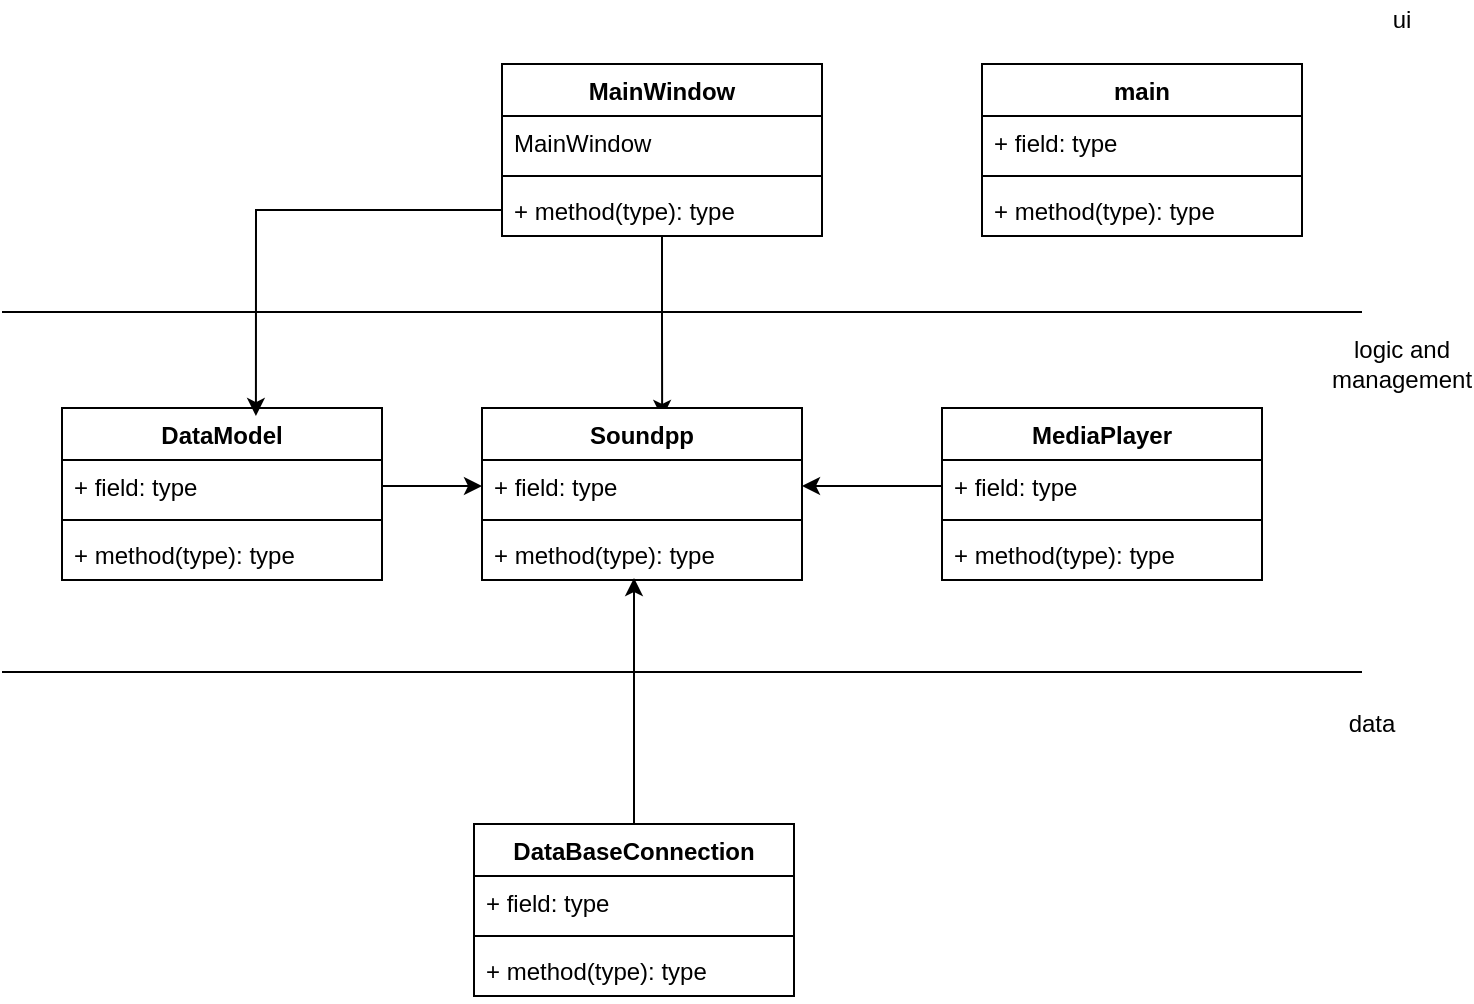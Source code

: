 <mxfile version="12.1.3" type="device" pages="1"><diagram id="tUZVbDTYxAbacZR-sXpI" name="Page-1"><mxGraphModel dx="1168" dy="490" grid="1" gridSize="10" guides="1" tooltips="1" connect="1" arrows="1" fold="1" page="1" pageScale="1" pageWidth="827" pageHeight="1169" math="0" shadow="0"><root><mxCell id="0"/><mxCell id="1" parent="0"/><mxCell id="myJWdsJx_E5_dpZCowXa-38" style="edgeStyle=orthogonalEdgeStyle;rounded=0;orthogonalLoop=1;jettySize=auto;html=1;entryX=0.563;entryY=0.058;entryDx=0;entryDy=0;entryPerimeter=0;" parent="1" source="myJWdsJx_E5_dpZCowXa-1" target="myJWdsJx_E5_dpZCowXa-10" edge="1"><mxGeometry relative="1" as="geometry"/></mxCell><mxCell id="myJWdsJx_E5_dpZCowXa-1" value="MainWindow" style="swimlane;fontStyle=1;align=center;verticalAlign=top;childLayout=stackLayout;horizontal=1;startSize=26;horizontalStack=0;resizeParent=1;resizeParentMax=0;resizeLast=0;collapsible=1;marginBottom=0;" parent="1" vertex="1"><mxGeometry x="310" y="60" width="160" height="86" as="geometry"/></mxCell><mxCell id="myJWdsJx_E5_dpZCowXa-2" value="MainWindow&#xA;" style="text;strokeColor=none;fillColor=none;align=left;verticalAlign=top;spacingLeft=4;spacingRight=4;overflow=hidden;rotatable=0;points=[[0,0.5],[1,0.5]];portConstraint=eastwest;" parent="myJWdsJx_E5_dpZCowXa-1" vertex="1"><mxGeometry y="26" width="160" height="26" as="geometry"/></mxCell><mxCell id="myJWdsJx_E5_dpZCowXa-3" value="" style="line;strokeWidth=1;fillColor=none;align=left;verticalAlign=middle;spacingTop=-1;spacingLeft=3;spacingRight=3;rotatable=0;labelPosition=right;points=[];portConstraint=eastwest;" parent="myJWdsJx_E5_dpZCowXa-1" vertex="1"><mxGeometry y="52" width="160" height="8" as="geometry"/></mxCell><mxCell id="myJWdsJx_E5_dpZCowXa-4" value="+ method(type): type" style="text;strokeColor=none;fillColor=none;align=left;verticalAlign=top;spacingLeft=4;spacingRight=4;overflow=hidden;rotatable=0;points=[[0,0.5],[1,0.5]];portConstraint=eastwest;" parent="myJWdsJx_E5_dpZCowXa-1" vertex="1"><mxGeometry y="60" width="160" height="26" as="geometry"/></mxCell><mxCell id="myJWdsJx_E5_dpZCowXa-5" value="DataModel" style="swimlane;fontStyle=1;align=center;verticalAlign=top;childLayout=stackLayout;horizontal=1;startSize=26;horizontalStack=0;resizeParent=1;resizeParentMax=0;resizeLast=0;collapsible=1;marginBottom=0;" parent="1" vertex="1"><mxGeometry x="90" y="232" width="160" height="86" as="geometry"/></mxCell><mxCell id="myJWdsJx_E5_dpZCowXa-6" value="+ field: type" style="text;strokeColor=none;fillColor=none;align=left;verticalAlign=top;spacingLeft=4;spacingRight=4;overflow=hidden;rotatable=0;points=[[0,0.5],[1,0.5]];portConstraint=eastwest;" parent="myJWdsJx_E5_dpZCowXa-5" vertex="1"><mxGeometry y="26" width="160" height="26" as="geometry"/></mxCell><mxCell id="myJWdsJx_E5_dpZCowXa-7" value="" style="line;strokeWidth=1;fillColor=none;align=left;verticalAlign=middle;spacingTop=-1;spacingLeft=3;spacingRight=3;rotatable=0;labelPosition=right;points=[];portConstraint=eastwest;" parent="myJWdsJx_E5_dpZCowXa-5" vertex="1"><mxGeometry y="52" width="160" height="8" as="geometry"/></mxCell><mxCell id="myJWdsJx_E5_dpZCowXa-8" value="+ method(type): type" style="text;strokeColor=none;fillColor=none;align=left;verticalAlign=top;spacingLeft=4;spacingRight=4;overflow=hidden;rotatable=0;points=[[0,0.5],[1,0.5]];portConstraint=eastwest;" parent="myJWdsJx_E5_dpZCowXa-5" vertex="1"><mxGeometry y="60" width="160" height="26" as="geometry"/></mxCell><mxCell id="myJWdsJx_E5_dpZCowXa-9" value="" style="line;strokeWidth=1;fillColor=none;align=left;verticalAlign=middle;spacingTop=-1;spacingLeft=3;spacingRight=3;rotatable=0;labelPosition=right;points=[];portConstraint=eastwest;" parent="1" vertex="1"><mxGeometry x="60" y="180" width="680" height="8" as="geometry"/></mxCell><mxCell id="myJWdsJx_E5_dpZCowXa-10" value="Soundpp&#xA;" style="swimlane;fontStyle=1;align=center;verticalAlign=top;childLayout=stackLayout;horizontal=1;startSize=26;horizontalStack=0;resizeParent=1;resizeParentMax=0;resizeLast=0;collapsible=1;marginBottom=0;" parent="1" vertex="1"><mxGeometry x="300" y="232" width="160" height="86" as="geometry"/></mxCell><mxCell id="myJWdsJx_E5_dpZCowXa-11" value="+ field: type" style="text;strokeColor=none;fillColor=none;align=left;verticalAlign=top;spacingLeft=4;spacingRight=4;overflow=hidden;rotatable=0;points=[[0,0.5],[1,0.5]];portConstraint=eastwest;" parent="myJWdsJx_E5_dpZCowXa-10" vertex="1"><mxGeometry y="26" width="160" height="26" as="geometry"/></mxCell><mxCell id="myJWdsJx_E5_dpZCowXa-12" value="" style="line;strokeWidth=1;fillColor=none;align=left;verticalAlign=middle;spacingTop=-1;spacingLeft=3;spacingRight=3;rotatable=0;labelPosition=right;points=[];portConstraint=eastwest;" parent="myJWdsJx_E5_dpZCowXa-10" vertex="1"><mxGeometry y="52" width="160" height="8" as="geometry"/></mxCell><mxCell id="myJWdsJx_E5_dpZCowXa-13" value="+ method(type): type" style="text;strokeColor=none;fillColor=none;align=left;verticalAlign=top;spacingLeft=4;spacingRight=4;overflow=hidden;rotatable=0;points=[[0,0.5],[1,0.5]];portConstraint=eastwest;" parent="myJWdsJx_E5_dpZCowXa-10" vertex="1"><mxGeometry y="60" width="160" height="26" as="geometry"/></mxCell><mxCell id="myJWdsJx_E5_dpZCowXa-26" style="edgeStyle=orthogonalEdgeStyle;rounded=0;orthogonalLoop=1;jettySize=auto;html=1;exitX=0.5;exitY=0;exitDx=0;exitDy=0;entryX=0.475;entryY=0.962;entryDx=0;entryDy=0;entryPerimeter=0;" parent="1" source="myJWdsJx_E5_dpZCowXa-14" target="myJWdsJx_E5_dpZCowXa-13" edge="1"><mxGeometry relative="1" as="geometry"/></mxCell><mxCell id="myJWdsJx_E5_dpZCowXa-14" value="DataBaseConnection&#xA;" style="swimlane;fontStyle=1;align=center;verticalAlign=top;childLayout=stackLayout;horizontal=1;startSize=26;horizontalStack=0;resizeParent=1;resizeParentMax=0;resizeLast=0;collapsible=1;marginBottom=0;" parent="1" vertex="1"><mxGeometry x="296" y="440" width="160" height="86" as="geometry"/></mxCell><mxCell id="myJWdsJx_E5_dpZCowXa-15" value="+ field: type" style="text;strokeColor=none;fillColor=none;align=left;verticalAlign=top;spacingLeft=4;spacingRight=4;overflow=hidden;rotatable=0;points=[[0,0.5],[1,0.5]];portConstraint=eastwest;" parent="myJWdsJx_E5_dpZCowXa-14" vertex="1"><mxGeometry y="26" width="160" height="26" as="geometry"/></mxCell><mxCell id="myJWdsJx_E5_dpZCowXa-16" value="" style="line;strokeWidth=1;fillColor=none;align=left;verticalAlign=middle;spacingTop=-1;spacingLeft=3;spacingRight=3;rotatable=0;labelPosition=right;points=[];portConstraint=eastwest;" parent="myJWdsJx_E5_dpZCowXa-14" vertex="1"><mxGeometry y="52" width="160" height="8" as="geometry"/></mxCell><mxCell id="myJWdsJx_E5_dpZCowXa-17" value="+ method(type): type" style="text;strokeColor=none;fillColor=none;align=left;verticalAlign=top;spacingLeft=4;spacingRight=4;overflow=hidden;rotatable=0;points=[[0,0.5],[1,0.5]];portConstraint=eastwest;" parent="myJWdsJx_E5_dpZCowXa-14" vertex="1"><mxGeometry y="60" width="160" height="26" as="geometry"/></mxCell><mxCell id="myJWdsJx_E5_dpZCowXa-18" value="MediaPlayer&#xA;" style="swimlane;fontStyle=1;align=center;verticalAlign=top;childLayout=stackLayout;horizontal=1;startSize=26;horizontalStack=0;resizeParent=1;resizeParentMax=0;resizeLast=0;collapsible=1;marginBottom=0;" parent="1" vertex="1"><mxGeometry x="530" y="232" width="160" height="86" as="geometry"/></mxCell><mxCell id="myJWdsJx_E5_dpZCowXa-19" value="+ field: type" style="text;strokeColor=none;fillColor=none;align=left;verticalAlign=top;spacingLeft=4;spacingRight=4;overflow=hidden;rotatable=0;points=[[0,0.5],[1,0.5]];portConstraint=eastwest;" parent="myJWdsJx_E5_dpZCowXa-18" vertex="1"><mxGeometry y="26" width="160" height="26" as="geometry"/></mxCell><mxCell id="myJWdsJx_E5_dpZCowXa-20" value="" style="line;strokeWidth=1;fillColor=none;align=left;verticalAlign=middle;spacingTop=-1;spacingLeft=3;spacingRight=3;rotatable=0;labelPosition=right;points=[];portConstraint=eastwest;" parent="myJWdsJx_E5_dpZCowXa-18" vertex="1"><mxGeometry y="52" width="160" height="8" as="geometry"/></mxCell><mxCell id="myJWdsJx_E5_dpZCowXa-21" value="+ method(type): type" style="text;strokeColor=none;fillColor=none;align=left;verticalAlign=top;spacingLeft=4;spacingRight=4;overflow=hidden;rotatable=0;points=[[0,0.5],[1,0.5]];portConstraint=eastwest;" parent="myJWdsJx_E5_dpZCowXa-18" vertex="1"><mxGeometry y="60" width="160" height="26" as="geometry"/></mxCell><mxCell id="myJWdsJx_E5_dpZCowXa-22" style="edgeStyle=orthogonalEdgeStyle;rounded=0;orthogonalLoop=1;jettySize=auto;html=1;exitX=0;exitY=0.5;exitDx=0;exitDy=0;" parent="1" source="myJWdsJx_E5_dpZCowXa-19" edge="1"><mxGeometry relative="1" as="geometry"><mxPoint x="460" y="271" as="targetPoint"/></mxGeometry></mxCell><mxCell id="myJWdsJx_E5_dpZCowXa-23" style="edgeStyle=orthogonalEdgeStyle;rounded=0;orthogonalLoop=1;jettySize=auto;html=1;exitX=1;exitY=0.5;exitDx=0;exitDy=0;" parent="1" source="myJWdsJx_E5_dpZCowXa-6" target="myJWdsJx_E5_dpZCowXa-11" edge="1"><mxGeometry relative="1" as="geometry"/></mxCell><mxCell id="myJWdsJx_E5_dpZCowXa-24" style="edgeStyle=orthogonalEdgeStyle;rounded=0;orthogonalLoop=1;jettySize=auto;html=1;exitX=0;exitY=0.5;exitDx=0;exitDy=0;entryX=0.606;entryY=0.047;entryDx=0;entryDy=0;entryPerimeter=0;" parent="1" source="myJWdsJx_E5_dpZCowXa-4" target="myJWdsJx_E5_dpZCowXa-5" edge="1"><mxGeometry relative="1" as="geometry"/></mxCell><mxCell id="myJWdsJx_E5_dpZCowXa-27" value="main" style="swimlane;fontStyle=1;align=center;verticalAlign=top;childLayout=stackLayout;horizontal=1;startSize=26;horizontalStack=0;resizeParent=1;resizeParentMax=0;resizeLast=0;collapsible=1;marginBottom=0;" parent="1" vertex="1"><mxGeometry x="550" y="60" width="160" height="86" as="geometry"/></mxCell><mxCell id="myJWdsJx_E5_dpZCowXa-28" value="+ field: type" style="text;strokeColor=none;fillColor=none;align=left;verticalAlign=top;spacingLeft=4;spacingRight=4;overflow=hidden;rotatable=0;points=[[0,0.5],[1,0.5]];portConstraint=eastwest;" parent="myJWdsJx_E5_dpZCowXa-27" vertex="1"><mxGeometry y="26" width="160" height="26" as="geometry"/></mxCell><mxCell id="myJWdsJx_E5_dpZCowXa-29" value="" style="line;strokeWidth=1;fillColor=none;align=left;verticalAlign=middle;spacingTop=-1;spacingLeft=3;spacingRight=3;rotatable=0;labelPosition=right;points=[];portConstraint=eastwest;" parent="myJWdsJx_E5_dpZCowXa-27" vertex="1"><mxGeometry y="52" width="160" height="8" as="geometry"/></mxCell><mxCell id="myJWdsJx_E5_dpZCowXa-30" value="+ method(type): type" style="text;strokeColor=none;fillColor=none;align=left;verticalAlign=top;spacingLeft=4;spacingRight=4;overflow=hidden;rotatable=0;points=[[0,0.5],[1,0.5]];portConstraint=eastwest;" parent="myJWdsJx_E5_dpZCowXa-27" vertex="1"><mxGeometry y="60" width="160" height="26" as="geometry"/></mxCell><mxCell id="myJWdsJx_E5_dpZCowXa-39" value="" style="line;strokeWidth=1;fillColor=none;align=left;verticalAlign=middle;spacingTop=-1;spacingLeft=3;spacingRight=3;rotatable=0;labelPosition=right;points=[];portConstraint=eastwest;" parent="1" vertex="1"><mxGeometry x="60" y="360" width="680" height="8" as="geometry"/></mxCell><mxCell id="DBOcFLfothaUZkqkk-RL-1" value="ui" style="text;html=1;strokeColor=none;fillColor=none;align=center;verticalAlign=middle;whiteSpace=wrap;rounded=0;" vertex="1" parent="1"><mxGeometry x="740" y="28" width="40" height="20" as="geometry"/></mxCell><mxCell id="DBOcFLfothaUZkqkk-RL-2" value="&lt;div&gt;logic and &lt;br&gt;&lt;/div&gt;&lt;div&gt;management&lt;/div&gt;" style="text;html=1;strokeColor=none;fillColor=none;align=center;verticalAlign=middle;whiteSpace=wrap;rounded=0;" vertex="1" parent="1"><mxGeometry x="740" y="200" width="40" height="20" as="geometry"/></mxCell><mxCell id="DBOcFLfothaUZkqkk-RL-3" value="data" style="text;html=1;strokeColor=none;fillColor=none;align=center;verticalAlign=middle;whiteSpace=wrap;rounded=0;" vertex="1" parent="1"><mxGeometry x="725" y="380" width="40" height="20" as="geometry"/></mxCell></root></mxGraphModel></diagram></mxfile>
